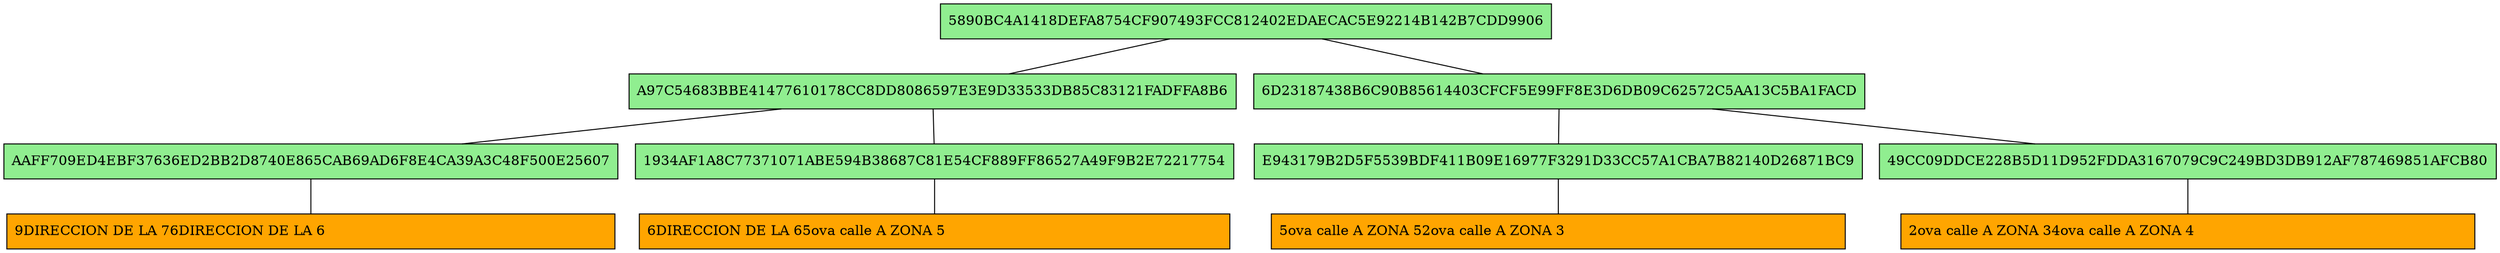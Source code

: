 graph{
     5 [label="5890BC4A1418DEFA8754CF907493FCC812402EDAECAC5E92214B142B7CDD9906"shape=rect style=filled fillcolor=lightgreen];
     5 --     6;
     5 --     9;
     6 [label="A97C54683BBE41477610178CC8DD8086597E3E9D33533DB85C83121FADFFA8B6"shape=rect style=filled fillcolor=lightgreen];
     6 --     7;
     6 --     8;
     7 [label="AAFF709ED4EBF37636ED2BB2D8740E865CAB69AD6F8E4CA39A3C48F500E25607"shape=rect style=filled fillcolor=lightgreen];
     1 [label="9DIRECCION DE LA 76DIRECCION DE LA 6                                                                " shape=rect style=filled fillcolor=orange];
     7 --     1;
     8 [label="1934AF1A8C77371071ABE594B38687C81E54CF889FF86527A49F9B2E72217754"shape=rect style=filled fillcolor=lightgreen];
     2 [label="6DIRECCION DE LA 65ova calle A ZONA 5                                                               " shape=rect style=filled fillcolor=orange];
     8 --     2;
     9 [label="6D23187438B6C90B85614403CFCF5E99FF8E3D6DB09C62572C5AA13C5BA1FACD"shape=rect style=filled fillcolor=lightgreen];
     9 --    10;
     9 --    11;
    10 [label="E943179B2D5F5539BDF411B09E16977F3291D33CC57A1CBA7B82140D26871BC9"shape=rect style=filled fillcolor=lightgreen];
     3 [label="5ova calle A ZONA 52ova calle A ZONA 3                                                              " shape=rect style=filled fillcolor=orange];
    10 --     3;
    11 [label="49CC09DDCE228B5D11D952FDDA3167079C9C249BD3DB912AF787469851AFCB80"shape=rect style=filled fillcolor=lightgreen];
     4 [label="2ova calle A ZONA 34ova calle A ZONA 4                                                              " shape=rect style=filled fillcolor=orange];
    11 --     4;
}
